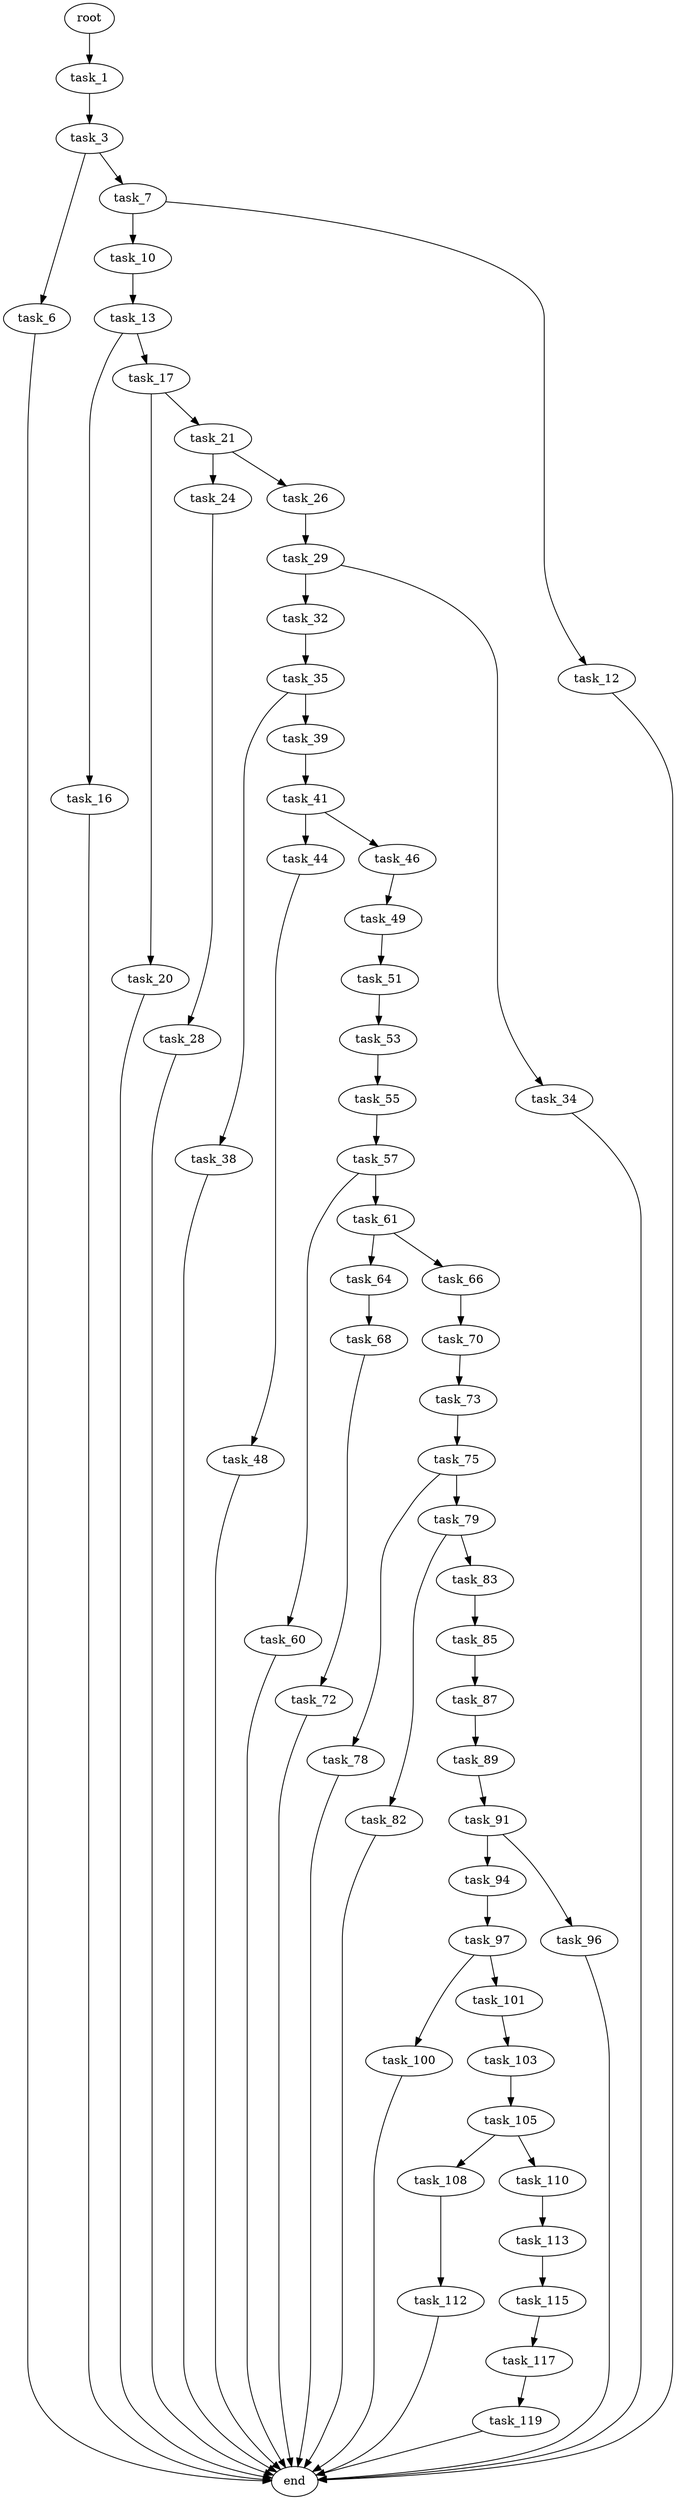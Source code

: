 digraph G {
  root [size="0.000000"];
  task_1 [size="782757789696.000000"];
  task_3 [size="331954551770.000000"];
  task_6 [size="231928233984.000000"];
  task_7 [size="5281414467.000000"];
  task_10 [size="1791814840.000000"];
  task_12 [size="134217728000.000000"];
  task_13 [size="46325679040.000000"];
  task_16 [size="791708561993.000000"];
  task_17 [size="68719476736.000000"];
  task_20 [size="1274033147.000000"];
  task_21 [size="231928233984.000000"];
  task_24 [size="68719476736.000000"];
  task_26 [size="400232719634.000000"];
  task_28 [size="240616681285.000000"];
  task_29 [size="30768993750.000000"];
  task_32 [size="848212799192.000000"];
  task_34 [size="468002361980.000000"];
  task_35 [size="1073741824000.000000"];
  task_38 [size="368293445632.000000"];
  task_39 [size="8589934592.000000"];
  task_41 [size="2127194169.000000"];
  task_44 [size="580053935061.000000"];
  task_46 [size="28991029248.000000"];
  task_48 [size="437132707307.000000"];
  task_49 [size="7783632590.000000"];
  task_51 [size="68719476736.000000"];
  task_53 [size="782757789696.000000"];
  task_55 [size="28991029248.000000"];
  task_57 [size="43506955855.000000"];
  task_60 [size="964957741148.000000"];
  task_61 [size="228406986519.000000"];
  task_64 [size="2324464531.000000"];
  task_66 [size="782757789696.000000"];
  task_68 [size="222102256738.000000"];
  task_70 [size="28991029248.000000"];
  task_72 [size="1933445021.000000"];
  task_73 [size="28991029248.000000"];
  task_75 [size="1073741824000.000000"];
  task_78 [size="4430759968.000000"];
  task_79 [size="900894419243.000000"];
  task_82 [size="1760658320.000000"];
  task_83 [size="68719476736.000000"];
  task_85 [size="496084480787.000000"];
  task_87 [size="659819590375.000000"];
  task_89 [size="1109079509351.000000"];
  task_91 [size="70772279464.000000"];
  task_94 [size="152301473679.000000"];
  task_96 [size="212460023209.000000"];
  task_97 [size="28991029248.000000"];
  task_100 [size="22590376377.000000"];
  task_101 [size="2617822172.000000"];
  task_103 [size="237980082390.000000"];
  task_105 [size="21610781512.000000"];
  task_108 [size="4485861610.000000"];
  task_110 [size="79657453468.000000"];
  task_112 [size="782757789696.000000"];
  task_113 [size="9441807101.000000"];
  task_115 [size="619542951460.000000"];
  task_117 [size="89703118379.000000"];
  task_119 [size="28991029248.000000"];
  end [size="0.000000"];

  root -> task_1 [size="1.000000"];
  task_1 -> task_3 [size="679477248.000000"];
  task_3 -> task_6 [size="411041792.000000"];
  task_3 -> task_7 [size="411041792.000000"];
  task_6 -> end [size="1.000000"];
  task_7 -> task_10 [size="209715200.000000"];
  task_7 -> task_12 [size="209715200.000000"];
  task_10 -> task_13 [size="75497472.000000"];
  task_12 -> end [size="1.000000"];
  task_13 -> task_16 [size="134217728.000000"];
  task_13 -> task_17 [size="134217728.000000"];
  task_16 -> end [size="1.000000"];
  task_17 -> task_20 [size="134217728.000000"];
  task_17 -> task_21 [size="134217728.000000"];
  task_20 -> end [size="1.000000"];
  task_21 -> task_24 [size="301989888.000000"];
  task_21 -> task_26 [size="301989888.000000"];
  task_24 -> task_28 [size="134217728.000000"];
  task_26 -> task_29 [size="679477248.000000"];
  task_28 -> end [size="1.000000"];
  task_29 -> task_32 [size="536870912.000000"];
  task_29 -> task_34 [size="536870912.000000"];
  task_32 -> task_35 [size="838860800.000000"];
  task_34 -> end [size="1.000000"];
  task_35 -> task_38 [size="838860800.000000"];
  task_35 -> task_39 [size="838860800.000000"];
  task_38 -> end [size="1.000000"];
  task_39 -> task_41 [size="33554432.000000"];
  task_41 -> task_44 [size="209715200.000000"];
  task_41 -> task_46 [size="209715200.000000"];
  task_44 -> task_48 [size="838860800.000000"];
  task_46 -> task_49 [size="75497472.000000"];
  task_48 -> end [size="1.000000"];
  task_49 -> task_51 [size="134217728.000000"];
  task_51 -> task_53 [size="134217728.000000"];
  task_53 -> task_55 [size="679477248.000000"];
  task_55 -> task_57 [size="75497472.000000"];
  task_57 -> task_60 [size="838860800.000000"];
  task_57 -> task_61 [size="838860800.000000"];
  task_60 -> end [size="1.000000"];
  task_61 -> task_64 [size="301989888.000000"];
  task_61 -> task_66 [size="301989888.000000"];
  task_64 -> task_68 [size="134217728.000000"];
  task_66 -> task_70 [size="679477248.000000"];
  task_68 -> task_72 [size="209715200.000000"];
  task_70 -> task_73 [size="75497472.000000"];
  task_72 -> end [size="1.000000"];
  task_73 -> task_75 [size="75497472.000000"];
  task_75 -> task_78 [size="838860800.000000"];
  task_75 -> task_79 [size="838860800.000000"];
  task_78 -> end [size="1.000000"];
  task_79 -> task_82 [size="838860800.000000"];
  task_79 -> task_83 [size="838860800.000000"];
  task_82 -> end [size="1.000000"];
  task_83 -> task_85 [size="134217728.000000"];
  task_85 -> task_87 [size="411041792.000000"];
  task_87 -> task_89 [size="679477248.000000"];
  task_89 -> task_91 [size="679477248.000000"];
  task_91 -> task_94 [size="75497472.000000"];
  task_91 -> task_96 [size="75497472.000000"];
  task_94 -> task_97 [size="209715200.000000"];
  task_96 -> end [size="1.000000"];
  task_97 -> task_100 [size="75497472.000000"];
  task_97 -> task_101 [size="75497472.000000"];
  task_100 -> end [size="1.000000"];
  task_101 -> task_103 [size="209715200.000000"];
  task_103 -> task_105 [size="679477248.000000"];
  task_105 -> task_108 [size="33554432.000000"];
  task_105 -> task_110 [size="33554432.000000"];
  task_108 -> task_112 [size="75497472.000000"];
  task_110 -> task_113 [size="75497472.000000"];
  task_112 -> end [size="1.000000"];
  task_113 -> task_115 [size="301989888.000000"];
  task_115 -> task_117 [size="536870912.000000"];
  task_117 -> task_119 [size="75497472.000000"];
  task_119 -> end [size="1.000000"];
}
